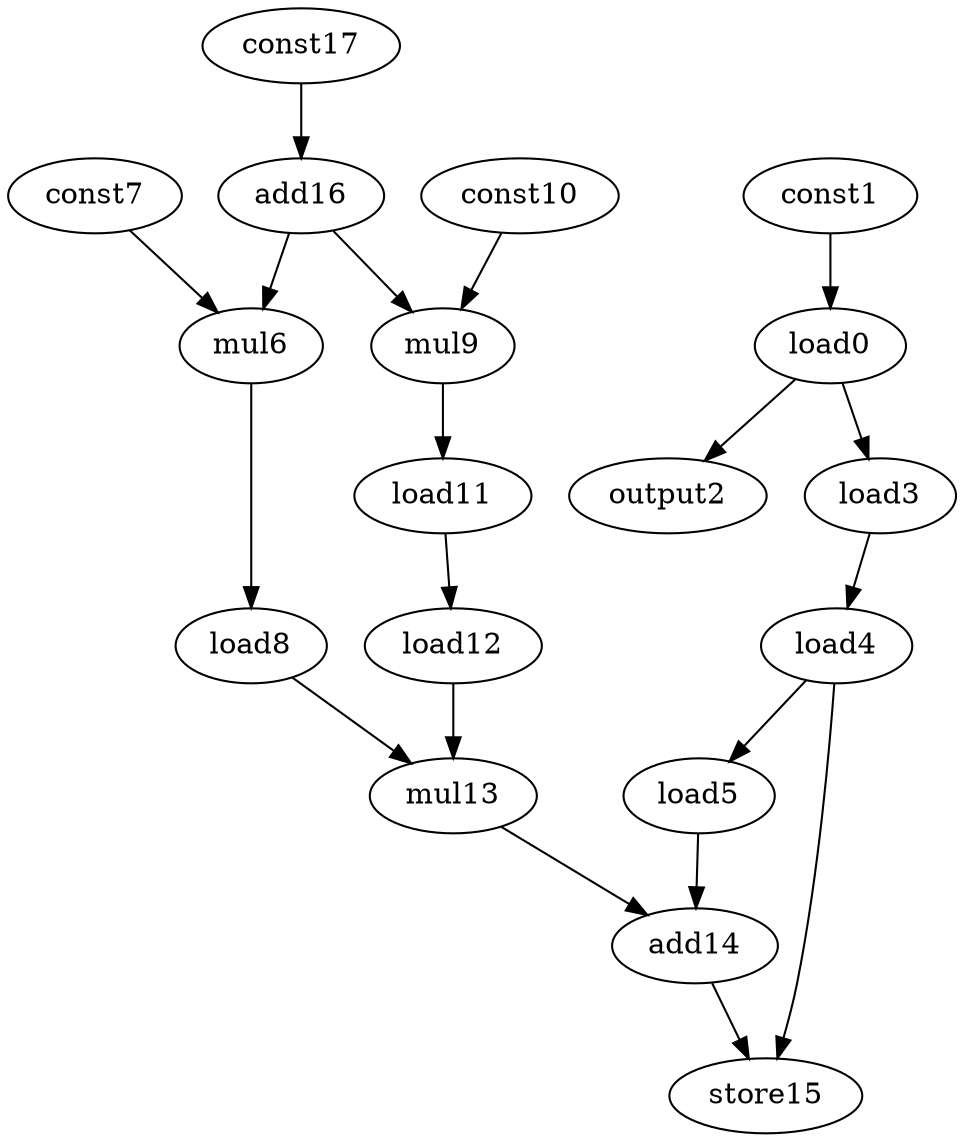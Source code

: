digraph G {
load0[opcode=load];
const1[opcode=const];
output2[opcode=output];
load3[opcode=load];
load4[opcode=load];
load5[opcode=load];
mul6[opcode=mul];
const7[opcode=const];
load8[opcode=load];
mul9[opcode=mul];
const10[opcode=const];
load11[opcode=load];
load12[opcode=load];
mul13[opcode=mul];
add14[opcode=add];
store15[opcode=store];
add16[opcode=add];
const17[opcode=const];
load0->output2[operand=0]; //load->output
load0->load3[operand=0]; //load->load
load3->load4[operand=0]; //load->load
load4->load5[operand=0]; //load->load
load4->store15[operand=1]; //load->store
load5->add14[operand=1]; //load->add
load8->mul13[operand=1]; //load->mul
load11->load12[operand=0]; //load->load
load12->mul13[operand=0]; //load->mul
mul13->add14[operand=0]; //mul->add
add14->store15[operand=0]; //add->store
add16->mul6[operand=1]; //add->gep_mul
add16->mul9[operand=1]; //add->gep_mul
const1->load0[operand=0]; //const->load
const7->mul6[operand=0]; //gep_const->gep_mul
mul6->load8[operand=0]; //gep_mul->load
const10->mul9[operand=0]; //gep_const->gep_mul
mul9->load11[operand=0]; //gep_mul->load
const17->add16[operand=1]; //const->add
}
